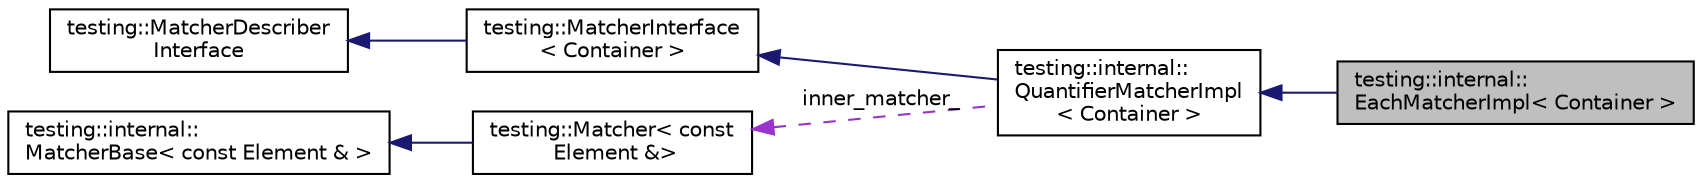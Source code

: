 digraph "testing::internal::EachMatcherImpl&lt; Container &gt;"
{
  edge [fontname="Helvetica",fontsize="10",labelfontname="Helvetica",labelfontsize="10"];
  node [fontname="Helvetica",fontsize="10",shape=record];
  rankdir="LR";
  Node4 [label="testing::internal::\lEachMatcherImpl\< Container \>",height=0.2,width=0.4,color="black", fillcolor="grey75", style="filled", fontcolor="black"];
  Node5 -> Node4 [dir="back",color="midnightblue",fontsize="10",style="solid",fontname="Helvetica"];
  Node5 [label="testing::internal::\lQuantifierMatcherImpl\l\< Container \>",height=0.2,width=0.4,color="black", fillcolor="white", style="filled",URL="$classtesting_1_1internal_1_1QuantifierMatcherImpl.html"];
  Node6 -> Node5 [dir="back",color="midnightblue",fontsize="10",style="solid",fontname="Helvetica"];
  Node6 [label="testing::MatcherInterface\l\< Container \>",height=0.2,width=0.4,color="black", fillcolor="white", style="filled",URL="$classtesting_1_1MatcherInterface.html"];
  Node7 -> Node6 [dir="back",color="midnightblue",fontsize="10",style="solid",fontname="Helvetica"];
  Node7 [label="testing::MatcherDescriber\lInterface",height=0.2,width=0.4,color="black", fillcolor="white", style="filled",URL="$classtesting_1_1MatcherDescriberInterface.html"];
  Node8 -> Node5 [dir="back",color="darkorchid3",fontsize="10",style="dashed",label=" inner_matcher_" ,fontname="Helvetica"];
  Node8 [label="testing::Matcher\< const\l Element &\>",height=0.2,width=0.4,color="black", fillcolor="white", style="filled",URL="$classtesting_1_1Matcher.html"];
  Node9 -> Node8 [dir="back",color="midnightblue",fontsize="10",style="solid",fontname="Helvetica"];
  Node9 [label="testing::internal::\lMatcherBase\< const Element & \>",height=0.2,width=0.4,color="black", fillcolor="white", style="filled",URL="$classtesting_1_1internal_1_1MatcherBase.html"];
}
